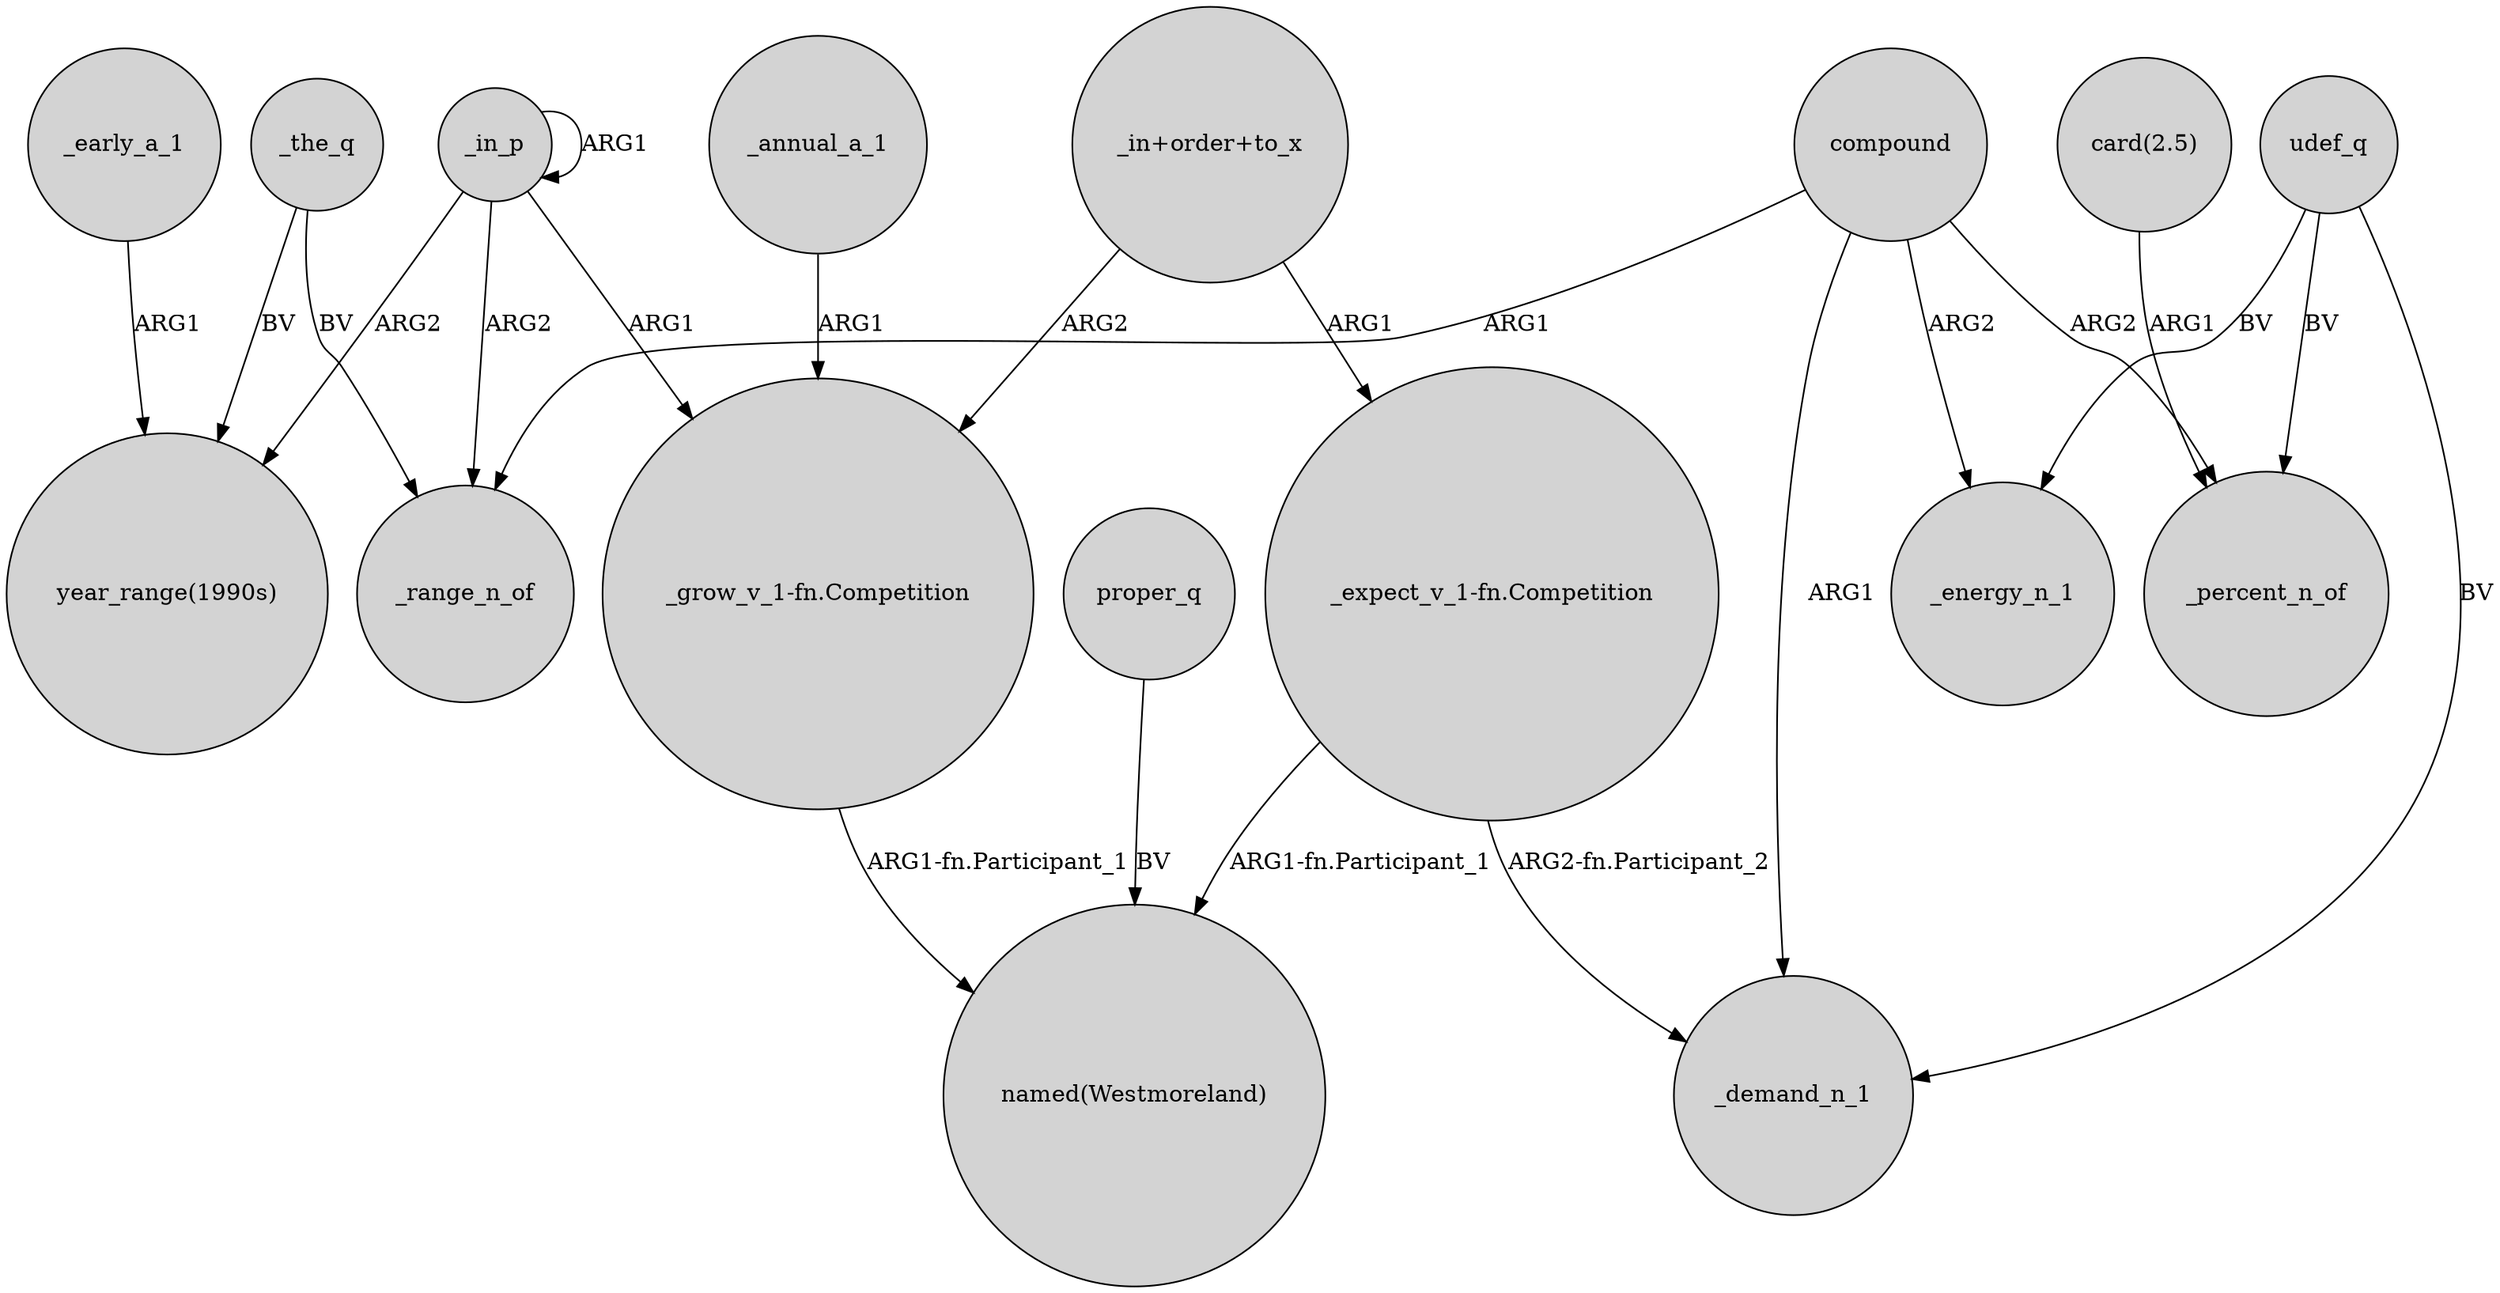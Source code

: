 digraph {
	node [shape=circle style=filled]
	_in_p -> _in_p [label=ARG1]
	_in_p -> "year_range(1990s)" [label=ARG2]
	_the_q -> _range_n_of [label=BV]
	"_in+order+to_x" -> "_grow_v_1-fn.Competition" [label=ARG2]
	_early_a_1 -> "year_range(1990s)" [label=ARG1]
	_in_p -> _range_n_of [label=ARG2]
	compound -> _range_n_of [label=ARG1]
	"_expect_v_1-fn.Competition" -> _demand_n_1 [label="ARG2-fn.Participant_2"]
	udef_q -> _energy_n_1 [label=BV]
	_the_q -> "year_range(1990s)" [label=BV]
	udef_q -> _percent_n_of [label=BV]
	"card(2.5)" -> _percent_n_of [label=ARG1]
	compound -> _percent_n_of [label=ARG2]
	udef_q -> _demand_n_1 [label=BV]
	"_grow_v_1-fn.Competition" -> "named(Westmoreland)" [label="ARG1-fn.Participant_1"]
	_annual_a_1 -> "_grow_v_1-fn.Competition" [label=ARG1]
	"_expect_v_1-fn.Competition" -> "named(Westmoreland)" [label="ARG1-fn.Participant_1"]
	proper_q -> "named(Westmoreland)" [label=BV]
	compound -> _demand_n_1 [label=ARG1]
	compound -> _energy_n_1 [label=ARG2]
	_in_p -> "_grow_v_1-fn.Competition" [label=ARG1]
	"_in+order+to_x" -> "_expect_v_1-fn.Competition" [label=ARG1]
}
